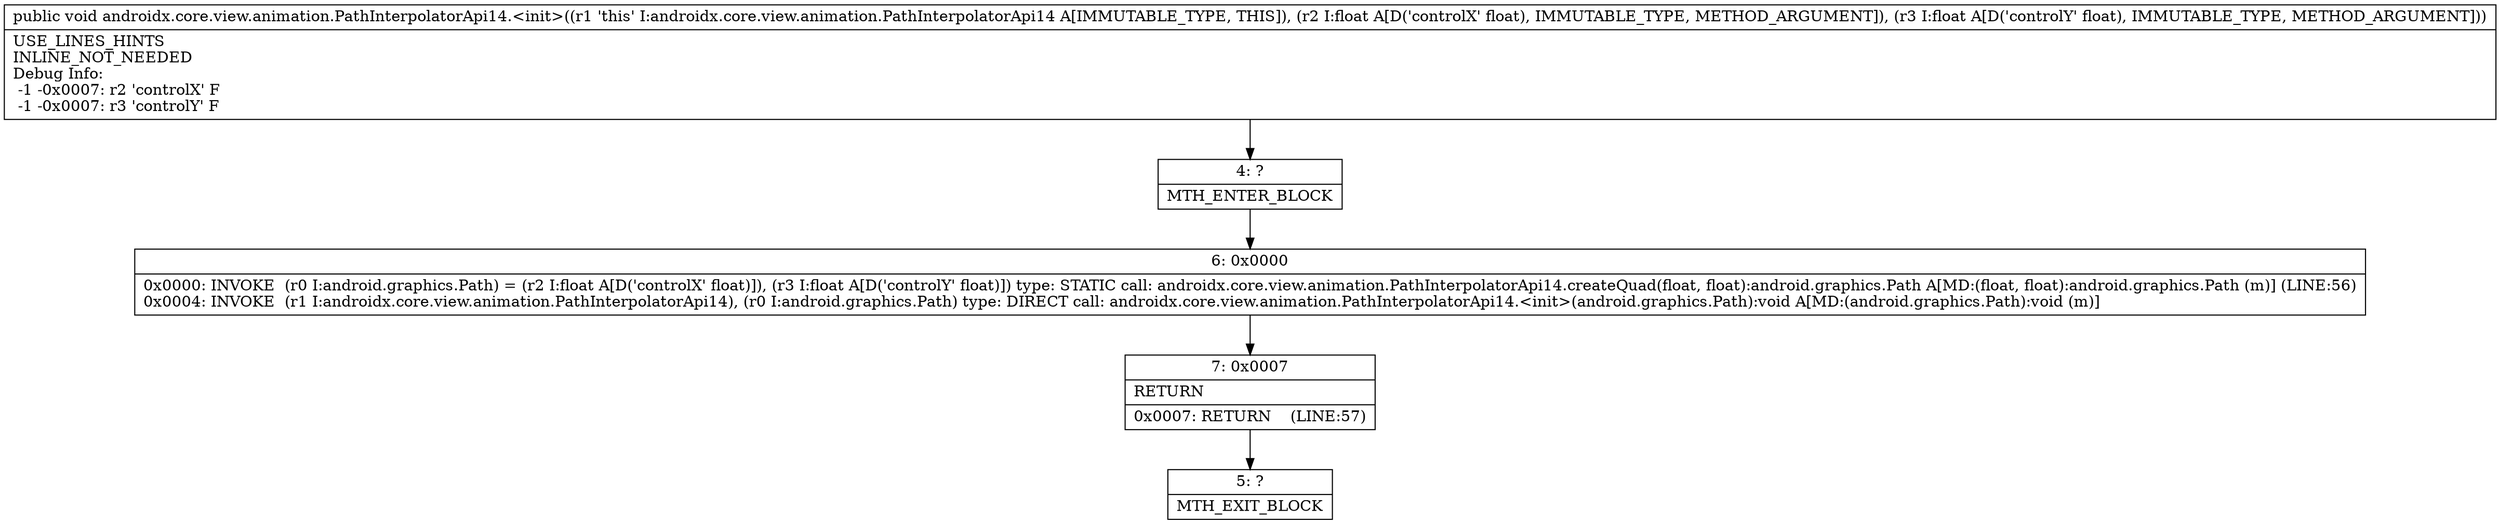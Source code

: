 digraph "CFG forandroidx.core.view.animation.PathInterpolatorApi14.\<init\>(FF)V" {
Node_4 [shape=record,label="{4\:\ ?|MTH_ENTER_BLOCK\l}"];
Node_6 [shape=record,label="{6\:\ 0x0000|0x0000: INVOKE  (r0 I:android.graphics.Path) = (r2 I:float A[D('controlX' float)]), (r3 I:float A[D('controlY' float)]) type: STATIC call: androidx.core.view.animation.PathInterpolatorApi14.createQuad(float, float):android.graphics.Path A[MD:(float, float):android.graphics.Path (m)] (LINE:56)\l0x0004: INVOKE  (r1 I:androidx.core.view.animation.PathInterpolatorApi14), (r0 I:android.graphics.Path) type: DIRECT call: androidx.core.view.animation.PathInterpolatorApi14.\<init\>(android.graphics.Path):void A[MD:(android.graphics.Path):void (m)]\l}"];
Node_7 [shape=record,label="{7\:\ 0x0007|RETURN\l|0x0007: RETURN    (LINE:57)\l}"];
Node_5 [shape=record,label="{5\:\ ?|MTH_EXIT_BLOCK\l}"];
MethodNode[shape=record,label="{public void androidx.core.view.animation.PathInterpolatorApi14.\<init\>((r1 'this' I:androidx.core.view.animation.PathInterpolatorApi14 A[IMMUTABLE_TYPE, THIS]), (r2 I:float A[D('controlX' float), IMMUTABLE_TYPE, METHOD_ARGUMENT]), (r3 I:float A[D('controlY' float), IMMUTABLE_TYPE, METHOD_ARGUMENT]))  | USE_LINES_HINTS\lINLINE_NOT_NEEDED\lDebug Info:\l  \-1 \-0x0007: r2 'controlX' F\l  \-1 \-0x0007: r3 'controlY' F\l}"];
MethodNode -> Node_4;Node_4 -> Node_6;
Node_6 -> Node_7;
Node_7 -> Node_5;
}

